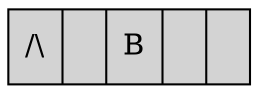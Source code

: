 digraph srr {
{node [ shape = record ] B3};
B3 [ label ="<f0>  /\\ | <f1>  | <f2> B | <f3>  | <f4> ", style=filled ];
}